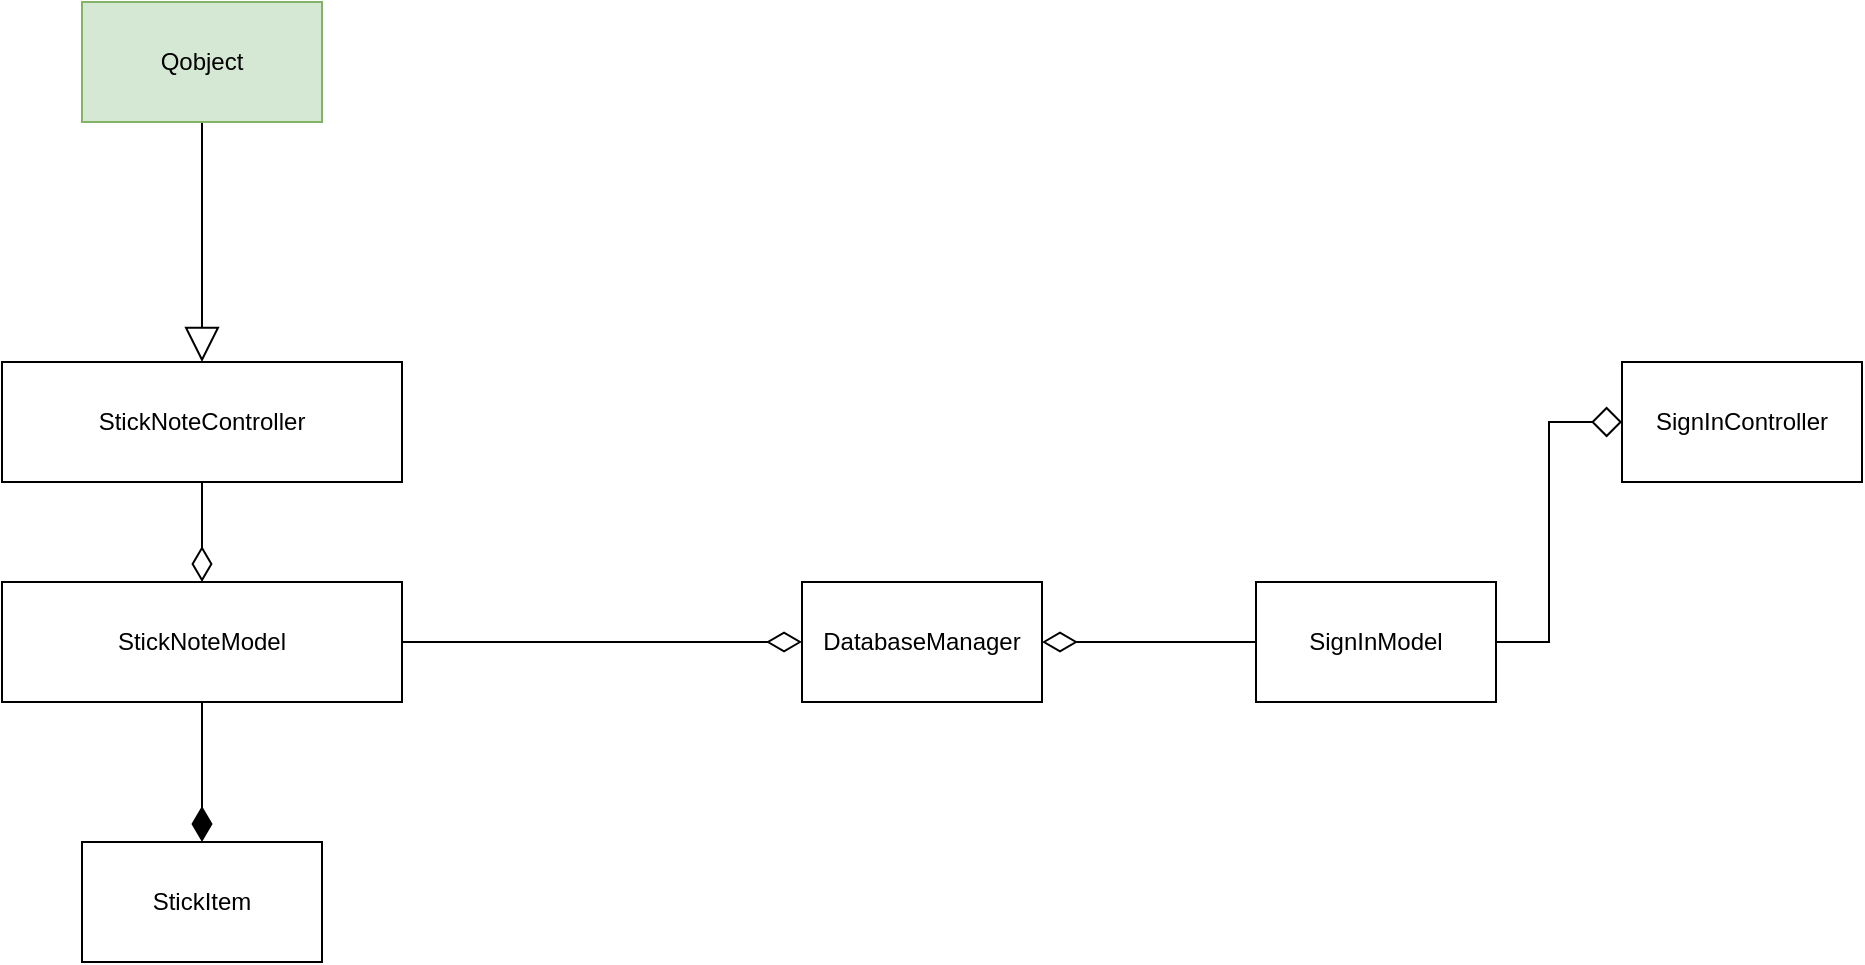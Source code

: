 <mxfile version="24.8.6">
  <diagram id="C5RBs43oDa-KdzZeNtuy" name="Page-1">
    <mxGraphModel dx="1188" dy="651" grid="1" gridSize="10" guides="1" tooltips="1" connect="1" arrows="1" fold="1" page="1" pageScale="1" pageWidth="827" pageHeight="1169" math="0" shadow="0">
      <root>
        <mxCell id="WIyWlLk6GJQsqaUBKTNV-0" />
        <mxCell id="WIyWlLk6GJQsqaUBKTNV-1" parent="WIyWlLk6GJQsqaUBKTNV-0" />
        <mxCell id="vef9GPdRkIHdl5Aqi3Rj-6" style="edgeStyle=orthogonalEdgeStyle;rounded=0;orthogonalLoop=1;jettySize=auto;html=1;entryX=0.5;entryY=0;entryDx=0;entryDy=0;endArrow=diamondThin;endFill=0;endSize=15;" edge="1" parent="WIyWlLk6GJQsqaUBKTNV-1" source="vef9GPdRkIHdl5Aqi3Rj-3" target="vef9GPdRkIHdl5Aqi3Rj-4">
          <mxGeometry relative="1" as="geometry" />
        </mxCell>
        <mxCell id="vef9GPdRkIHdl5Aqi3Rj-3" value="StickNoteController" style="rounded=0;whiteSpace=wrap;html=1;" vertex="1" parent="WIyWlLk6GJQsqaUBKTNV-1">
          <mxGeometry x="200" y="280" width="200" height="60" as="geometry" />
        </mxCell>
        <mxCell id="vef9GPdRkIHdl5Aqi3Rj-8" style="edgeStyle=orthogonalEdgeStyle;rounded=0;orthogonalLoop=1;jettySize=auto;html=1;entryX=0.5;entryY=0;entryDx=0;entryDy=0;endArrow=diamondThin;endFill=1;endSize=15;strokeWidth=1;" edge="1" parent="WIyWlLk6GJQsqaUBKTNV-1" source="vef9GPdRkIHdl5Aqi3Rj-4" target="vef9GPdRkIHdl5Aqi3Rj-7">
          <mxGeometry relative="1" as="geometry">
            <Array as="points">
              <mxPoint x="300" y="500" />
              <mxPoint x="300" y="500" />
            </Array>
          </mxGeometry>
        </mxCell>
        <mxCell id="vef9GPdRkIHdl5Aqi3Rj-4" value="StickNoteModel" style="rounded=0;whiteSpace=wrap;html=1;" vertex="1" parent="WIyWlLk6GJQsqaUBKTNV-1">
          <mxGeometry x="200" y="390" width="200" height="60" as="geometry" />
        </mxCell>
        <mxCell id="vef9GPdRkIHdl5Aqi3Rj-15" value="" style="edgeStyle=orthogonalEdgeStyle;rounded=0;orthogonalLoop=1;jettySize=auto;html=1;endArrow=diamondThin;endFill=0;endSize=15;exitX=1;exitY=0.5;exitDx=0;exitDy=0;" edge="1" parent="WIyWlLk6GJQsqaUBKTNV-1" source="vef9GPdRkIHdl5Aqi3Rj-4" target="vef9GPdRkIHdl5Aqi3Rj-14">
          <mxGeometry relative="1" as="geometry" />
        </mxCell>
        <mxCell id="vef9GPdRkIHdl5Aqi3Rj-7" value="StickItem" style="rounded=0;whiteSpace=wrap;html=1;" vertex="1" parent="WIyWlLk6GJQsqaUBKTNV-1">
          <mxGeometry x="240" y="520" width="120" height="60" as="geometry" />
        </mxCell>
        <mxCell id="vef9GPdRkIHdl5Aqi3Rj-11" style="edgeStyle=orthogonalEdgeStyle;rounded=0;orthogonalLoop=1;jettySize=auto;html=1;endArrow=block;endFill=0;endSize=15;" edge="1" parent="WIyWlLk6GJQsqaUBKTNV-1" source="vef9GPdRkIHdl5Aqi3Rj-10" target="vef9GPdRkIHdl5Aqi3Rj-3">
          <mxGeometry relative="1" as="geometry">
            <Array as="points">
              <mxPoint x="300" y="190" />
              <mxPoint x="300" y="190" />
            </Array>
          </mxGeometry>
        </mxCell>
        <mxCell id="vef9GPdRkIHdl5Aqi3Rj-10" value="Qobject" style="rounded=0;whiteSpace=wrap;html=1;fillColor=#d5e8d4;strokeColor=#82b366;" vertex="1" parent="WIyWlLk6GJQsqaUBKTNV-1">
          <mxGeometry x="240" y="100" width="120" height="60" as="geometry" />
        </mxCell>
        <mxCell id="vef9GPdRkIHdl5Aqi3Rj-14" value="DatabaseManager" style="rounded=0;whiteSpace=wrap;html=1;" vertex="1" parent="WIyWlLk6GJQsqaUBKTNV-1">
          <mxGeometry x="600" y="390" width="120" height="60" as="geometry" />
        </mxCell>
        <mxCell id="vef9GPdRkIHdl5Aqi3Rj-16" value="SignInController" style="rounded=0;whiteSpace=wrap;html=1;" vertex="1" parent="WIyWlLk6GJQsqaUBKTNV-1">
          <mxGeometry x="1010" y="280" width="120" height="60" as="geometry" />
        </mxCell>
        <mxCell id="vef9GPdRkIHdl5Aqi3Rj-18" style="edgeStyle=orthogonalEdgeStyle;rounded=0;orthogonalLoop=1;jettySize=auto;html=1;endArrow=diamond;endFill=0;strokeWidth=1;endSize=13;entryX=0;entryY=0.5;entryDx=0;entryDy=0;" edge="1" parent="WIyWlLk6GJQsqaUBKTNV-1" source="vef9GPdRkIHdl5Aqi3Rj-17" target="vef9GPdRkIHdl5Aqi3Rj-16">
          <mxGeometry relative="1" as="geometry" />
        </mxCell>
        <mxCell id="vef9GPdRkIHdl5Aqi3Rj-19" value="" style="edgeStyle=orthogonalEdgeStyle;rounded=0;orthogonalLoop=1;jettySize=auto;html=1;endArrow=diamondThin;endFill=0;endSize=15;" edge="1" parent="WIyWlLk6GJQsqaUBKTNV-1" source="vef9GPdRkIHdl5Aqi3Rj-17" target="vef9GPdRkIHdl5Aqi3Rj-14">
          <mxGeometry relative="1" as="geometry" />
        </mxCell>
        <mxCell id="vef9GPdRkIHdl5Aqi3Rj-17" value="SignInModel" style="rounded=0;whiteSpace=wrap;html=1;" vertex="1" parent="WIyWlLk6GJQsqaUBKTNV-1">
          <mxGeometry x="827" y="390" width="120" height="60" as="geometry" />
        </mxCell>
      </root>
    </mxGraphModel>
  </diagram>
</mxfile>
